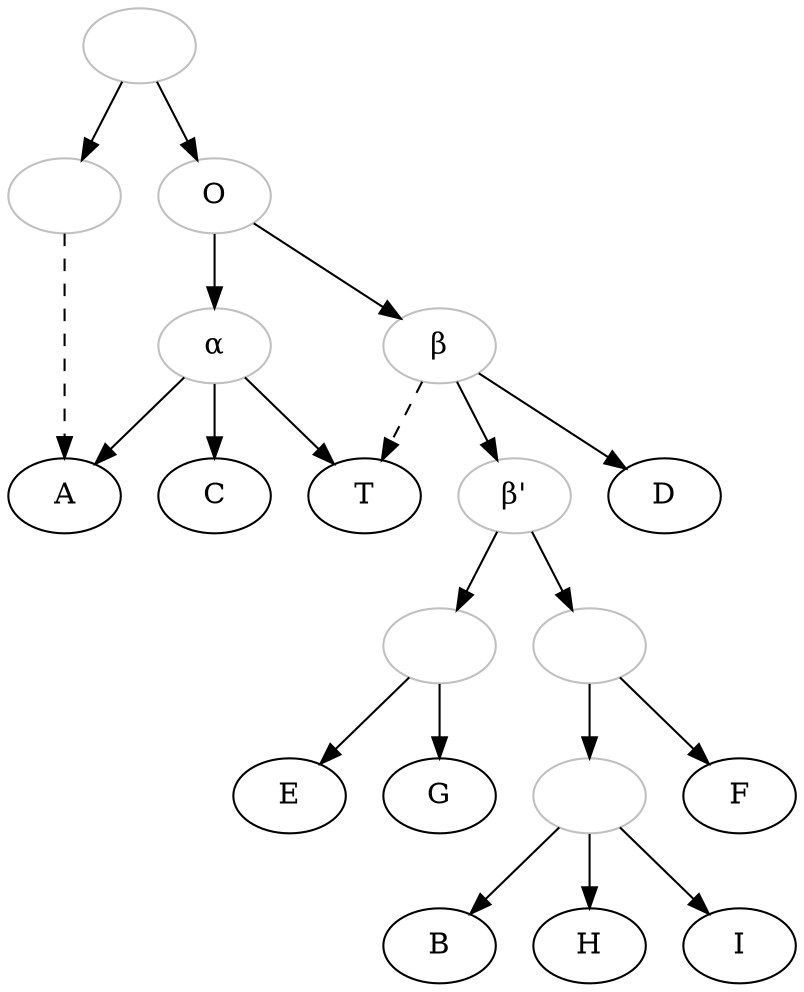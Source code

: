 digraph {

original[color="grey", label=""];
0[color="grey", label=""];
O[color="grey"];
alpha[color="grey", label="α"];
beta[color="grey", label="β"];
betaprime[color="grey", label="β'"];
1[color="grey", label=""];
2[color="grey", label=""];
3[color="grey", label=""];

original->0;
0->A[style="dashed"];
original->O;
O->alpha;
alpha->A;
alpha->T;
alpha->C;
O->beta;
beta->T[style="dashed"];
beta->D;
beta->betaprime;
betaprime->1;
1->E;
1->G;
betaprime->2;
2->3;
3->B;
3->H;
3->I;
2->F;

}
